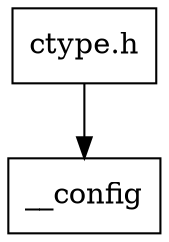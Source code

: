 digraph "dependencies" {
  header_1 [ shape="box", label="ctype.h"];
  header_2 [ shape="box", label="__config"];
  header_1 -> header_2;
}